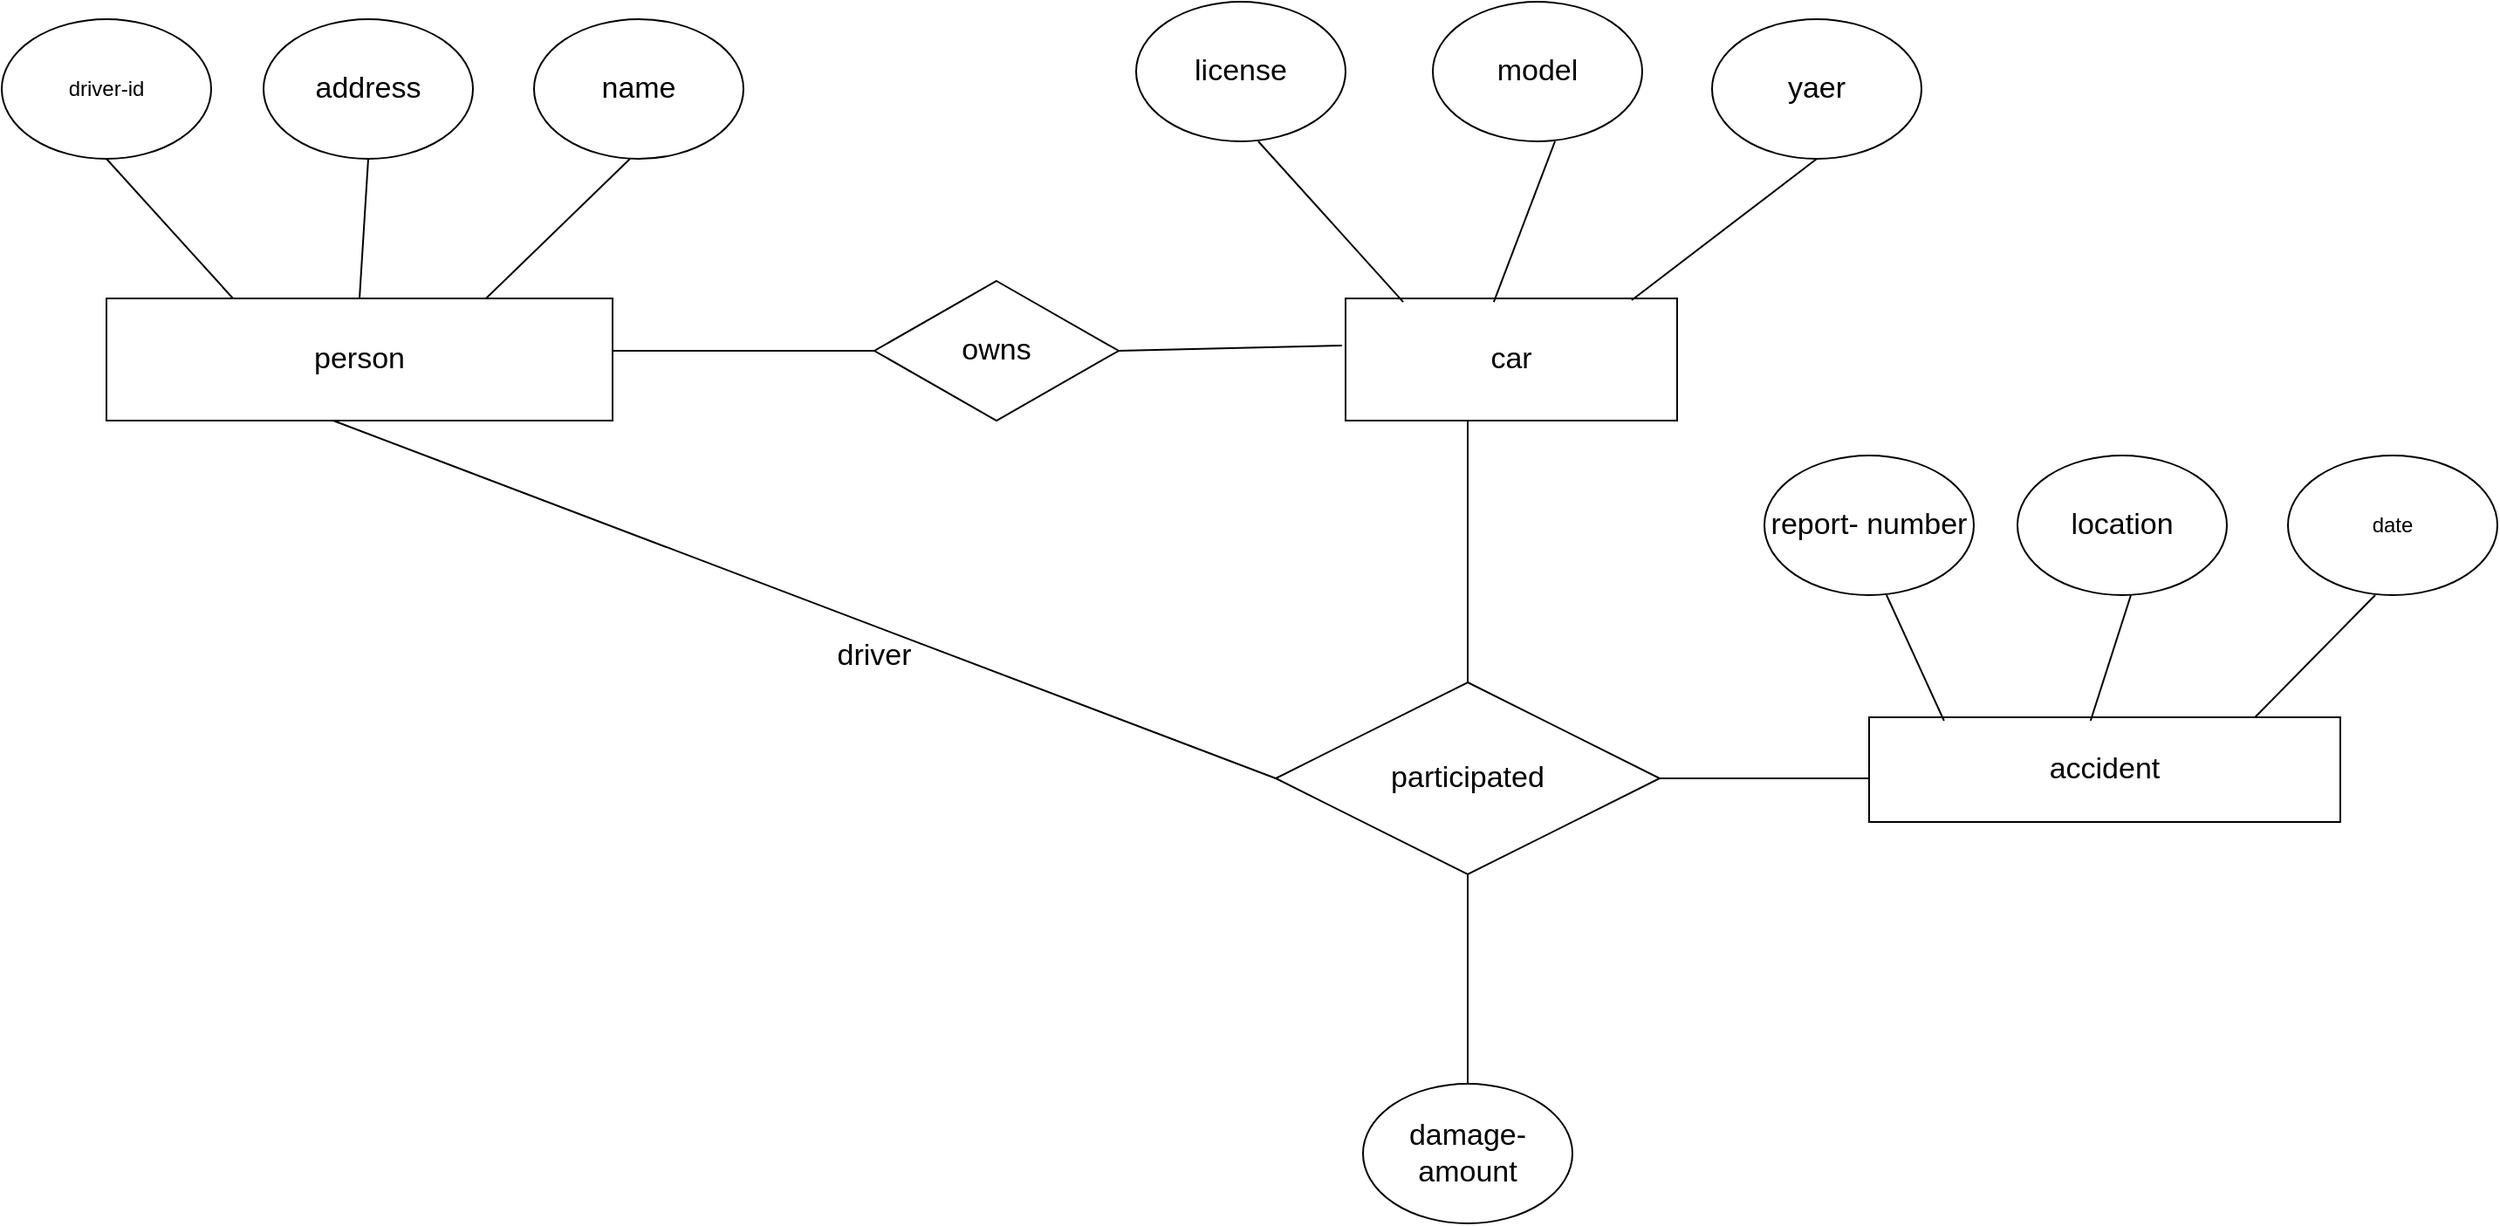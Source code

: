 <mxfile version="20.8.20" type="device"><diagram id="R2lEEEUBdFMjLlhIrx00" name="Page-1"><mxGraphModel dx="880" dy="484" grid="1" gridSize="10" guides="1" tooltips="1" connect="1" arrows="1" fold="1" page="1" pageScale="1" pageWidth="850" pageHeight="1100" math="0" shadow="0" extFonts="Permanent Marker^https://fonts.googleapis.com/css?family=Permanent+Marker"><root><mxCell id="0"/><mxCell id="1" parent="0"/><mxCell id="NfVusg5Lvo_plQVZ8A6i-1" value="person" style="rounded=0;whiteSpace=wrap;html=1;strokeWidth=1;fontSize=17;" vertex="1" parent="1"><mxGeometry x="100" y="210" width="290" height="70" as="geometry"/></mxCell><mxCell id="NfVusg5Lvo_plQVZ8A6i-2" value="driver-id" style="ellipse;whiteSpace=wrap;html=1;" vertex="1" parent="1"><mxGeometry x="40" y="50" width="120" height="80" as="geometry"/></mxCell><mxCell id="NfVusg5Lvo_plQVZ8A6i-3" value="address" style="ellipse;whiteSpace=wrap;html=1;strokeWidth=1;fontSize=17;" vertex="1" parent="1"><mxGeometry x="190" y="50" width="120" height="80" as="geometry"/></mxCell><mxCell id="NfVusg5Lvo_plQVZ8A6i-4" value="name" style="ellipse;whiteSpace=wrap;html=1;strokeWidth=1;fontSize=17;" vertex="1" parent="1"><mxGeometry x="345" y="50" width="120" height="80" as="geometry"/></mxCell><mxCell id="NfVusg5Lvo_plQVZ8A6i-5" value="owns" style="rhombus;whiteSpace=wrap;html=1;strokeWidth=1;fontSize=17;" vertex="1" parent="1"><mxGeometry x="540" y="200" width="140" height="80" as="geometry"/></mxCell><mxCell id="NfVusg5Lvo_plQVZ8A6i-6" value="car" style="rounded=0;whiteSpace=wrap;html=1;strokeWidth=1;fontSize=17;" vertex="1" parent="1"><mxGeometry x="810" y="210" width="190" height="70" as="geometry"/></mxCell><mxCell id="NfVusg5Lvo_plQVZ8A6i-7" value="license" style="ellipse;whiteSpace=wrap;html=1;strokeWidth=1;fontSize=17;" vertex="1" parent="1"><mxGeometry x="690" y="40" width="120" height="80" as="geometry"/></mxCell><mxCell id="NfVusg5Lvo_plQVZ8A6i-8" value="model" style="ellipse;whiteSpace=wrap;html=1;strokeWidth=1;fontSize=17;" vertex="1" parent="1"><mxGeometry x="860" y="40" width="120" height="80" as="geometry"/></mxCell><mxCell id="NfVusg5Lvo_plQVZ8A6i-9" value="yaer" style="ellipse;whiteSpace=wrap;html=1;strokeWidth=1;fontSize=17;" vertex="1" parent="1"><mxGeometry x="1020" y="50" width="120" height="80" as="geometry"/></mxCell><mxCell id="NfVusg5Lvo_plQVZ8A6i-10" value="participated" style="rhombus;whiteSpace=wrap;html=1;strokeWidth=1;fontSize=17;" vertex="1" parent="1"><mxGeometry x="770" y="430" width="220" height="110" as="geometry"/></mxCell><mxCell id="NfVusg5Lvo_plQVZ8A6i-11" value="damage-amount" style="ellipse;whiteSpace=wrap;html=1;strokeWidth=1;fontSize=17;" vertex="1" parent="1"><mxGeometry x="820" y="660" width="120" height="80" as="geometry"/></mxCell><mxCell id="NfVusg5Lvo_plQVZ8A6i-12" value="accident" style="rounded=0;whiteSpace=wrap;html=1;strokeWidth=1;fontSize=17;" vertex="1" parent="1"><mxGeometry x="1110" y="450" width="270" height="60" as="geometry"/></mxCell><mxCell id="NfVusg5Lvo_plQVZ8A6i-13" value="report- number" style="ellipse;whiteSpace=wrap;html=1;strokeWidth=1;fontSize=17;" vertex="1" parent="1"><mxGeometry x="1050" y="300" width="120" height="80" as="geometry"/></mxCell><mxCell id="NfVusg5Lvo_plQVZ8A6i-14" value="location" style="ellipse;whiteSpace=wrap;html=1;strokeWidth=1;fontSize=17;" vertex="1" parent="1"><mxGeometry x="1195" y="300" width="120" height="80" as="geometry"/></mxCell><mxCell id="NfVusg5Lvo_plQVZ8A6i-15" value="date" style="ellipse;whiteSpace=wrap;html=1;strokeWidth=1;" vertex="1" parent="1"><mxGeometry x="1350" y="300" width="120" height="80" as="geometry"/></mxCell><mxCell id="NfVusg5Lvo_plQVZ8A6i-16" value="" style="endArrow=none;html=1;rounded=0;exitX=0.5;exitY=0;exitDx=0;exitDy=0;strokeWidth=1;fontSize=17;" edge="1" parent="1" source="NfVusg5Lvo_plQVZ8A6i-1"><mxGeometry width="50" height="50" relative="1" as="geometry"><mxPoint x="200" y="180" as="sourcePoint"/><mxPoint x="250" y="130" as="targetPoint"/></mxGeometry></mxCell><mxCell id="NfVusg5Lvo_plQVZ8A6i-17" value="" style="endArrow=none;html=1;rounded=0;exitX=0.25;exitY=0;exitDx=0;exitDy=0;strokeWidth=1;fontSize=17;" edge="1" parent="1" source="NfVusg5Lvo_plQVZ8A6i-1"><mxGeometry width="50" height="50" relative="1" as="geometry"><mxPoint x="50" y="180" as="sourcePoint"/><mxPoint x="100" y="130" as="targetPoint"/></mxGeometry></mxCell><mxCell id="NfVusg5Lvo_plQVZ8A6i-18" value="" style="endArrow=none;html=1;rounded=0;exitX=0.75;exitY=0;exitDx=0;exitDy=0;strokeWidth=1;fontSize=17;" edge="1" parent="1" source="NfVusg5Lvo_plQVZ8A6i-1"><mxGeometry width="50" height="50" relative="1" as="geometry"><mxPoint x="350" y="180" as="sourcePoint"/><mxPoint x="400" y="130" as="targetPoint"/></mxGeometry></mxCell><mxCell id="NfVusg5Lvo_plQVZ8A6i-19" value="" style="endArrow=none;html=1;rounded=0;entryX=1;entryY=0.429;entryDx=0;entryDy=0;entryPerimeter=0;strokeWidth=1;fontSize=17;" edge="1" parent="1" source="NfVusg5Lvo_plQVZ8A6i-5" target="NfVusg5Lvo_plQVZ8A6i-1"><mxGeometry width="50" height="50" relative="1" as="geometry"><mxPoint x="469.289" y="290" as="sourcePoint"/><mxPoint x="469.289" y="240" as="targetPoint"/></mxGeometry></mxCell><mxCell id="NfVusg5Lvo_plQVZ8A6i-20" value="" style="endArrow=none;html=1;rounded=0;entryX=-0.011;entryY=0.386;entryDx=0;entryDy=0;entryPerimeter=0;strokeWidth=1;fontSize=17;" edge="1" parent="1" target="NfVusg5Lvo_plQVZ8A6i-6"><mxGeometry width="50" height="50" relative="1" as="geometry"><mxPoint x="680" y="240" as="sourcePoint"/><mxPoint x="730" y="190" as="targetPoint"/></mxGeometry></mxCell><mxCell id="NfVusg5Lvo_plQVZ8A6i-21" value="" style="endArrow=none;html=1;rounded=0;exitX=0.174;exitY=0.029;exitDx=0;exitDy=0;exitPerimeter=0;strokeWidth=1;fontSize=17;" edge="1" parent="1" source="NfVusg5Lvo_plQVZ8A6i-6"><mxGeometry width="50" height="50" relative="1" as="geometry"><mxPoint x="710" y="170" as="sourcePoint"/><mxPoint x="760" y="120" as="targetPoint"/></mxGeometry></mxCell><mxCell id="NfVusg5Lvo_plQVZ8A6i-22" value="" style="endArrow=none;html=1;rounded=0;exitX=0.447;exitY=0.029;exitDx=0;exitDy=0;exitPerimeter=0;strokeWidth=1;fontSize=17;" edge="1" parent="1" source="NfVusg5Lvo_plQVZ8A6i-6"><mxGeometry width="50" height="50" relative="1" as="geometry"><mxPoint x="880" y="170" as="sourcePoint"/><mxPoint x="930" y="120" as="targetPoint"/></mxGeometry></mxCell><mxCell id="NfVusg5Lvo_plQVZ8A6i-23" value="" style="endArrow=none;html=1;rounded=0;exitX=0.863;exitY=0.014;exitDx=0;exitDy=0;exitPerimeter=0;strokeWidth=1;fontSize=17;" edge="1" parent="1" source="NfVusg5Lvo_plQVZ8A6i-6"><mxGeometry width="50" height="50" relative="1" as="geometry"><mxPoint x="1030" y="180" as="sourcePoint"/><mxPoint x="1080" y="130" as="targetPoint"/></mxGeometry></mxCell><mxCell id="NfVusg5Lvo_plQVZ8A6i-24" value="" style="endArrow=none;html=1;rounded=0;exitX=0.5;exitY=0;exitDx=0;exitDy=0;strokeWidth=1;fontSize=17;" edge="1" parent="1" source="NfVusg5Lvo_plQVZ8A6i-10"><mxGeometry width="50" height="50" relative="1" as="geometry"><mxPoint x="850" y="330" as="sourcePoint"/><mxPoint x="880" y="280" as="targetPoint"/></mxGeometry></mxCell><mxCell id="NfVusg5Lvo_plQVZ8A6i-25" value="" style="endArrow=none;html=1;rounded=0;entryX=0.5;entryY=1;entryDx=0;entryDy=0;exitX=0.5;exitY=0;exitDx=0;exitDy=0;strokeWidth=1;fontSize=17;" edge="1" parent="1" source="NfVusg5Lvo_plQVZ8A6i-11" target="NfVusg5Lvo_plQVZ8A6i-10"><mxGeometry width="50" height="50" relative="1" as="geometry"><mxPoint x="880" y="654" as="sourcePoint"/><mxPoint x="720" y="400" as="targetPoint"/></mxGeometry></mxCell><mxCell id="NfVusg5Lvo_plQVZ8A6i-26" value="" style="endArrow=none;html=1;rounded=0;exitX=1;exitY=0.5;exitDx=0;exitDy=0;strokeWidth=1;fontSize=17;" edge="1" parent="1" source="NfVusg5Lvo_plQVZ8A6i-10"><mxGeometry width="50" height="50" relative="1" as="geometry"><mxPoint x="1010" y="510" as="sourcePoint"/><mxPoint x="1110" y="485" as="targetPoint"/></mxGeometry></mxCell><mxCell id="NfVusg5Lvo_plQVZ8A6i-27" value="" style="endArrow=none;html=1;rounded=0;exitX=0.159;exitY=0.033;exitDx=0;exitDy=0;exitPerimeter=0;strokeWidth=1;fontSize=17;" edge="1" parent="1" source="NfVusg5Lvo_plQVZ8A6i-12"><mxGeometry width="50" height="50" relative="1" as="geometry"><mxPoint x="1070" y="430" as="sourcePoint"/><mxPoint x="1120" y="380" as="targetPoint"/></mxGeometry></mxCell><mxCell id="NfVusg5Lvo_plQVZ8A6i-28" value="" style="endArrow=none;html=1;rounded=0;exitX=0.47;exitY=0.033;exitDx=0;exitDy=0;exitPerimeter=0;strokeWidth=1;fontSize=17;" edge="1" parent="1" source="NfVusg5Lvo_plQVZ8A6i-12"><mxGeometry width="50" height="50" relative="1" as="geometry"><mxPoint x="1210" y="430" as="sourcePoint"/><mxPoint x="1260" y="380" as="targetPoint"/></mxGeometry></mxCell><mxCell id="NfVusg5Lvo_plQVZ8A6i-29" value="" style="endArrow=none;html=1;rounded=0;exitX=0.819;exitY=0;exitDx=0;exitDy=0;exitPerimeter=0;strokeWidth=1;" edge="1" parent="1" source="NfVusg5Lvo_plQVZ8A6i-12"><mxGeometry width="50" height="50" relative="1" as="geometry"><mxPoint x="1350" y="430" as="sourcePoint"/><mxPoint x="1400" y="380" as="targetPoint"/></mxGeometry></mxCell><mxCell id="NfVusg5Lvo_plQVZ8A6i-30" value="" style="endArrow=none;html=1;rounded=0;entryX=0;entryY=0.5;entryDx=0;entryDy=0;exitX=0.448;exitY=1;exitDx=0;exitDy=0;exitPerimeter=0;strokeWidth=1;fontSize=17;" edge="1" parent="1" source="NfVusg5Lvo_plQVZ8A6i-1" target="NfVusg5Lvo_plQVZ8A6i-10"><mxGeometry width="50" height="50" relative="1" as="geometry"><mxPoint x="540" y="360" as="sourcePoint"/><mxPoint x="590" y="310" as="targetPoint"/></mxGeometry></mxCell><mxCell id="NfVusg5Lvo_plQVZ8A6i-31" value="driver" style="text;strokeColor=none;align=center;fillColor=none;html=1;verticalAlign=middle;whiteSpace=wrap;rounded=0;strokeWidth=1;fontSize=17;" vertex="1" parent="1"><mxGeometry x="510" y="400" width="60" height="30" as="geometry"/></mxCell></root></mxGraphModel></diagram></mxfile>